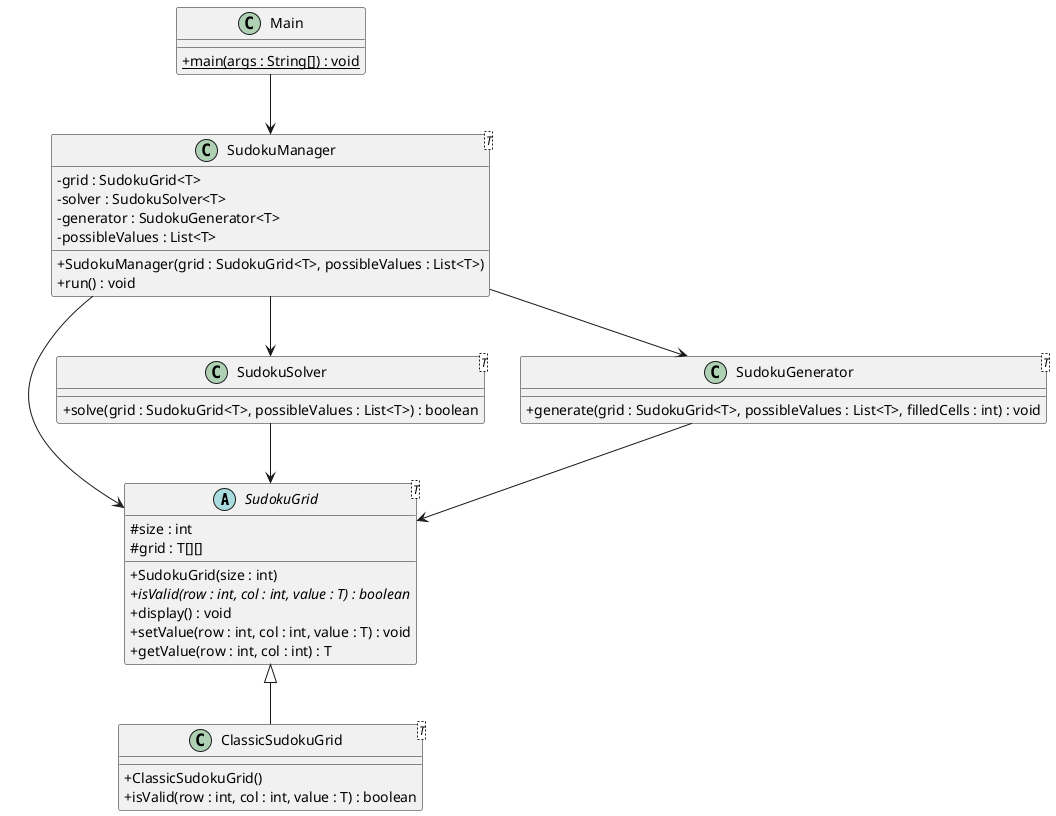 @startuml
skinparam classAttributeIconSize 0

'----------------------- CLASSE DE BASE POUR LA GRILLE -----------------------
abstract class SudokuGrid<T> {
    # size : int
    # grid : T[][]

    + SudokuGrid(size : int)
    + {abstract} isValid(row : int, col : int, value : T) : boolean
    + display() : void
    + setValue(row : int, col : int, value : T) : void
    + getValue(row : int, col : int) : T
}

class ClassicSudokuGrid<T> {
    + ClassicSudokuGrid()
    + isValid(row : int, col : int, value : T) : boolean
}

'----------------------- SOLVER & GENERATOR -----------------------
class SudokuSolver<T> {
    + solve(grid : SudokuGrid<T>, possibleValues : List<T>) : boolean
}

class SudokuGenerator<T> {
    + generate(grid : SudokuGrid<T>, possibleValues : List<T>, filledCells : int) : void
}

'----------------------- GESTION DU PROJET -----------------------
class SudokuManager<T> {
    - grid : SudokuGrid<T>
    - solver : SudokuSolver<T>
    - generator : SudokuGenerator<T>
    - possibleValues : List<T>

    + SudokuManager(grid : SudokuGrid<T>, possibleValues : List<T>)
    + run() : void
}

class Main {
    + {static} main(args : String[]) : void
}

'----------------------- RELATIONS ENTRE CLASSES -----------------------
SudokuGrid <|-- ClassicSudokuGrid

SudokuSolver --> SudokuGrid
SudokuGenerator --> SudokuGrid

SudokuManager --> SudokuGrid
SudokuManager --> SudokuSolver
SudokuManager --> SudokuGenerator

Main --> SudokuManager

@enduml
